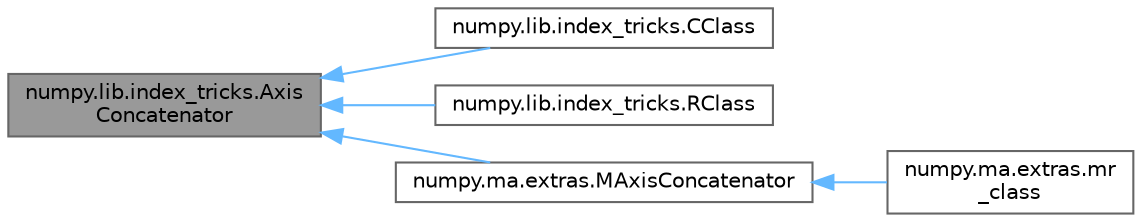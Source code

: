 digraph "numpy.lib.index_tricks.AxisConcatenator"
{
 // LATEX_PDF_SIZE
  bgcolor="transparent";
  edge [fontname=Helvetica,fontsize=10,labelfontname=Helvetica,labelfontsize=10];
  node [fontname=Helvetica,fontsize=10,shape=box,height=0.2,width=0.4];
  rankdir="LR";
  Node1 [id="Node000001",label="numpy.lib.index_tricks.Axis\lConcatenator",height=0.2,width=0.4,color="gray40", fillcolor="grey60", style="filled", fontcolor="black",tooltip=" "];
  Node1 -> Node2 [id="edge1_Node000001_Node000002",dir="back",color="steelblue1",style="solid",tooltip=" "];
  Node2 [id="Node000002",label="numpy.lib.index_tricks.CClass",height=0.2,width=0.4,color="gray40", fillcolor="white", style="filled",URL="$d1/dfe/classnumpy_1_1lib_1_1index__tricks_1_1CClass.html",tooltip=" "];
  Node1 -> Node3 [id="edge2_Node000001_Node000003",dir="back",color="steelblue1",style="solid",tooltip=" "];
  Node3 [id="Node000003",label="numpy.lib.index_tricks.RClass",height=0.2,width=0.4,color="gray40", fillcolor="white", style="filled",URL="$de/dfc/classnumpy_1_1lib_1_1index__tricks_1_1RClass.html",tooltip=" "];
  Node1 -> Node4 [id="edge3_Node000001_Node000004",dir="back",color="steelblue1",style="solid",tooltip=" "];
  Node4 [id="Node000004",label="numpy.ma.extras.MAxisConcatenator",height=0.2,width=0.4,color="gray40", fillcolor="white", style="filled",URL="$d2/d1c/classnumpy_1_1ma_1_1extras_1_1MAxisConcatenator.html",tooltip=" "];
  Node4 -> Node5 [id="edge4_Node000004_Node000005",dir="back",color="steelblue1",style="solid",tooltip=" "];
  Node5 [id="Node000005",label="numpy.ma.extras.mr\l_class",height=0.2,width=0.4,color="gray40", fillcolor="white", style="filled",URL="$d5/d34/classnumpy_1_1ma_1_1extras_1_1mr__class.html",tooltip=" "];
}
